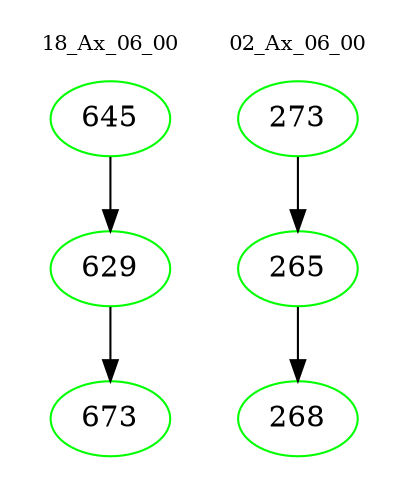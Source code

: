 digraph{
subgraph cluster_0 {
color = white
label = "18_Ax_06_00";
fontsize=10;
T0_645 [label="645", color="green"]
T0_645 -> T0_629 [color="black"]
T0_629 [label="629", color="green"]
T0_629 -> T0_673 [color="black"]
T0_673 [label="673", color="green"]
}
subgraph cluster_1 {
color = white
label = "02_Ax_06_00";
fontsize=10;
T1_273 [label="273", color="green"]
T1_273 -> T1_265 [color="black"]
T1_265 [label="265", color="green"]
T1_265 -> T1_268 [color="black"]
T1_268 [label="268", color="green"]
}
}
